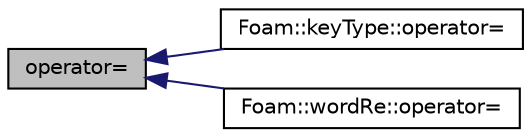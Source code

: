 digraph "operator="
{
  bgcolor="transparent";
  edge [fontname="Helvetica",fontsize="10",labelfontname="Helvetica",labelfontsize="10"];
  node [fontname="Helvetica",fontsize="10",shape=record];
  rankdir="LR";
  Node1 [label="operator=",height=0.2,width=0.4,color="black", fillcolor="grey75", style="filled", fontcolor="black"];
  Node1 -> Node2 [dir="back",color="midnightblue",fontsize="10",style="solid",fontname="Helvetica"];
  Node2 [label="Foam::keyType::operator=",height=0.2,width=0.4,color="black",URL="$a01258.html#a7722b4036641da0b6c5fd9b4a391fd23",tooltip="Assign as word, not as non regular expression. "];
  Node1 -> Node3 [dir="back",color="midnightblue",fontsize="10",style="solid",fontname="Helvetica"];
  Node3 [label="Foam::wordRe::operator=",height=0.2,width=0.4,color="black",URL="$a02988.html#a7722b4036641da0b6c5fd9b4a391fd23",tooltip="Copy word, never a regular expression. "];
}
